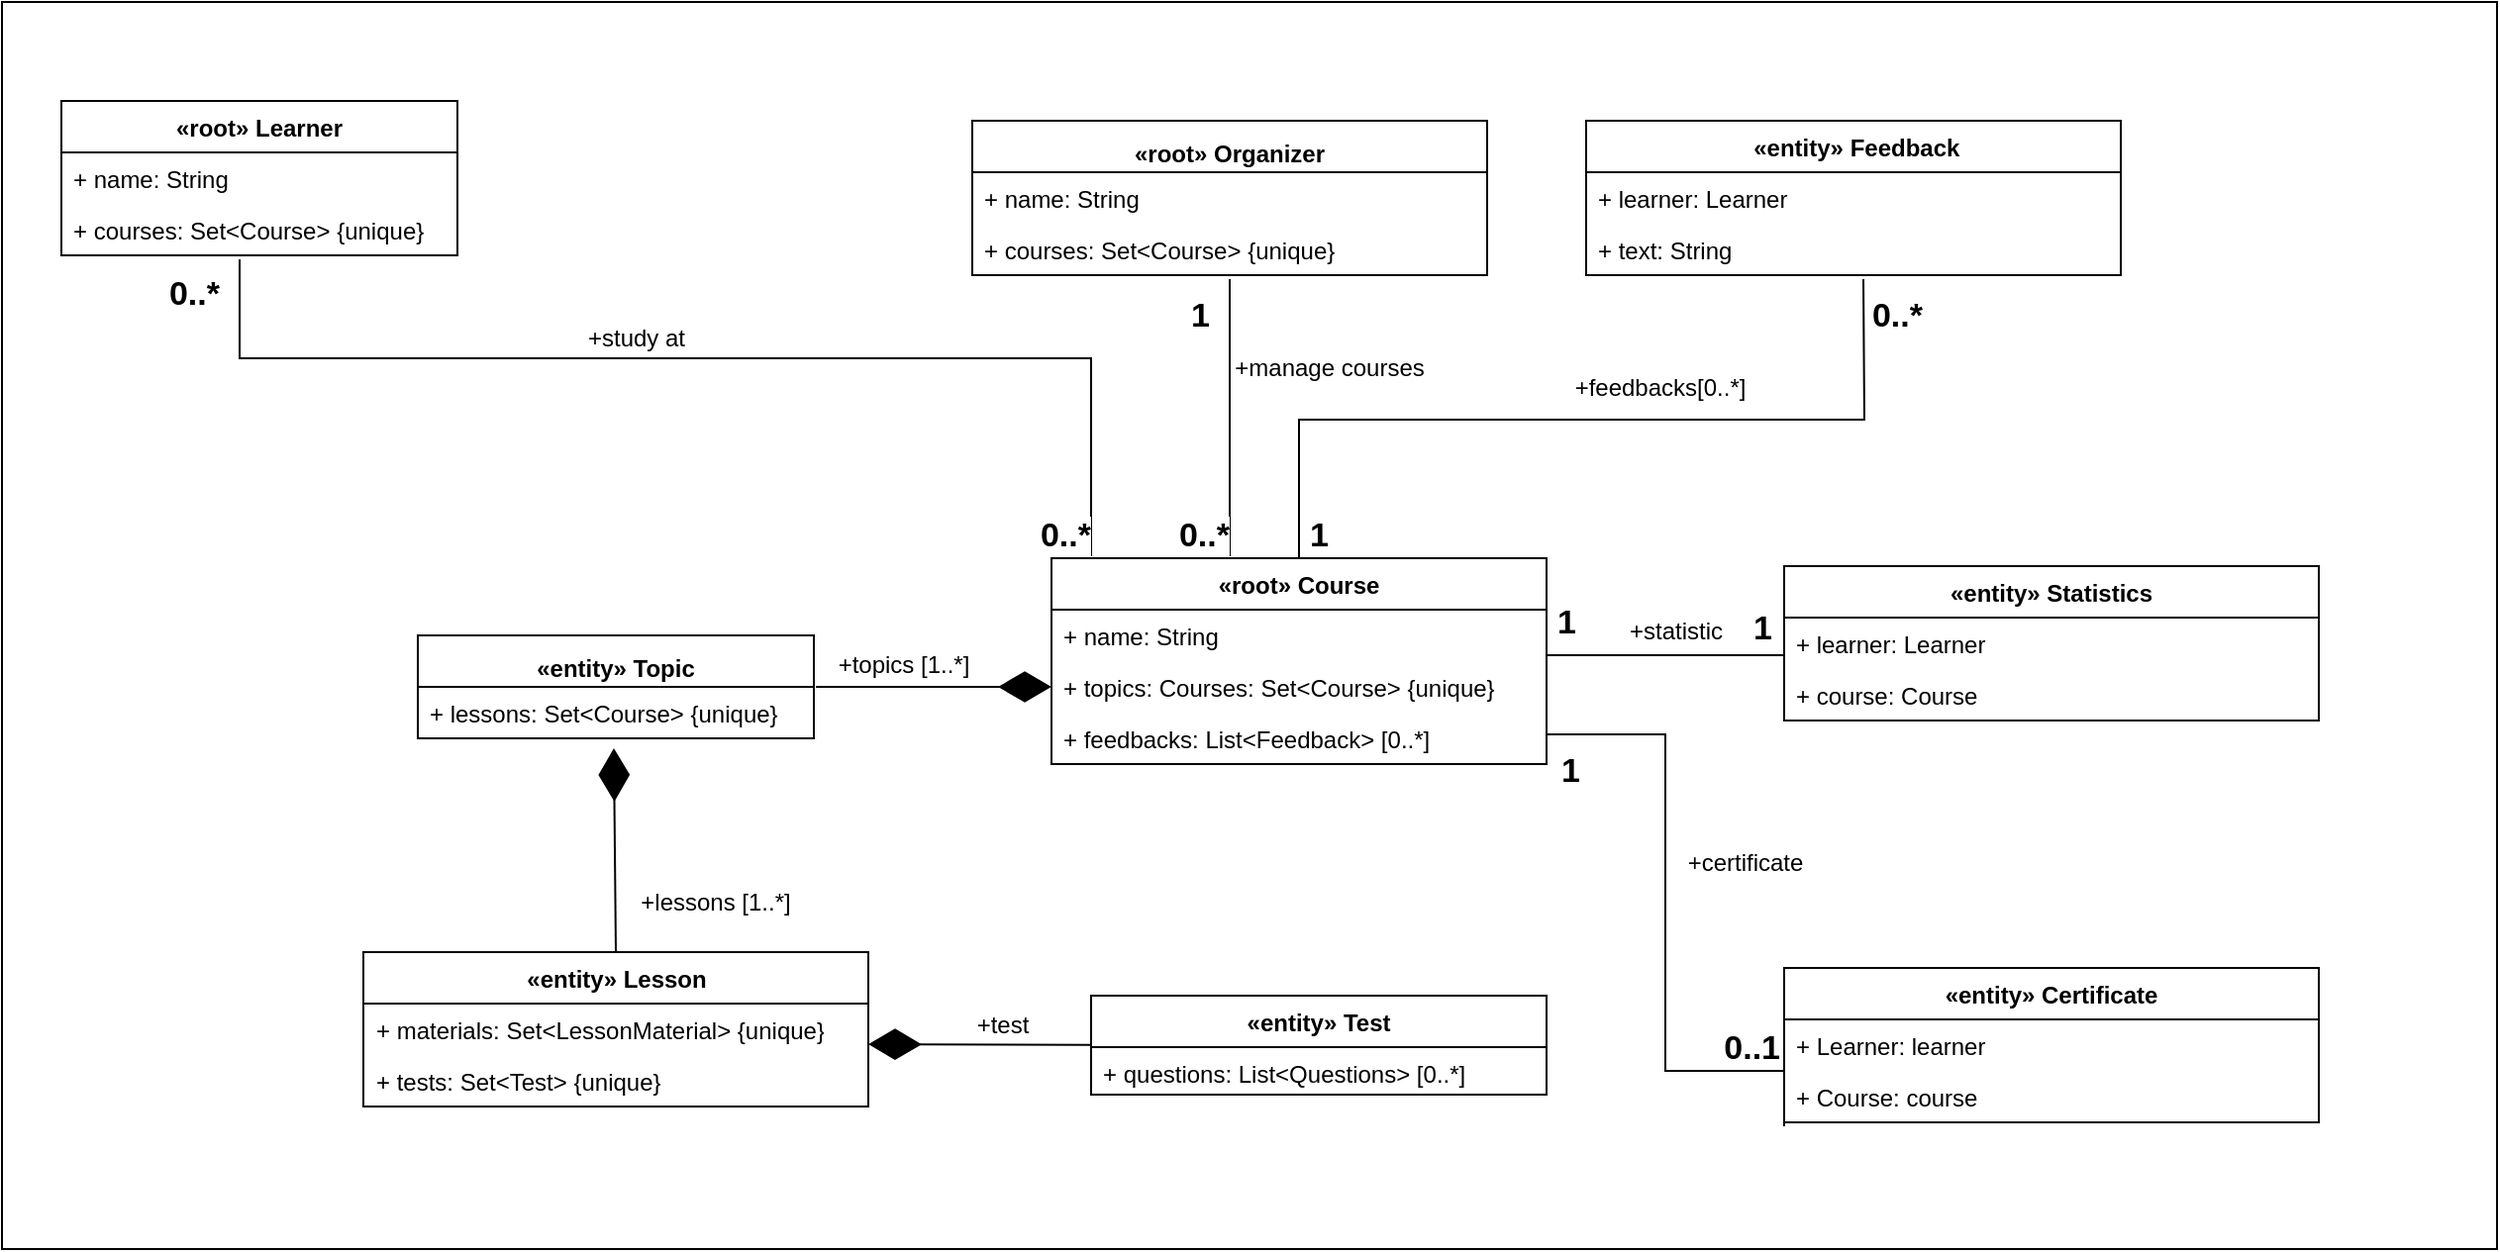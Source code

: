 <mxfile version="22.0.1" type="device">
  <diagram name="Page-1" id="_BAr91nf2BU1CdBqY8Vg">
    <mxGraphModel dx="1418" dy="828" grid="1" gridSize="10" guides="1" tooltips="1" connect="1" arrows="1" fold="1" page="1" pageScale="1" pageWidth="827" pageHeight="1169" math="0" shadow="0">
      <root>
        <mxCell id="0" />
        <mxCell id="1" parent="0" />
        <mxCell id="3fyeK6Al1ABFUcu7wLod-1" value="" style="rounded=0;whiteSpace=wrap;html=1;" vertex="1" parent="1">
          <mxGeometry x="30" y="80" width="1260" height="630" as="geometry" />
        </mxCell>
        <mxCell id="-QA-_m2Z5E1NNeN4uD1D-1" value="«root» Learner" style="swimlane;fontStyle=1;align=center;verticalAlign=top;childLayout=stackLayout;horizontal=1;startSize=26;horizontalStack=0;resizeParent=1;resizeParentMax=0;resizeLast=0;collapsible=1;marginBottom=0;whiteSpace=wrap;html=1;" parent="1" vertex="1">
          <mxGeometry x="60" y="130" width="200" height="78" as="geometry" />
        </mxCell>
        <mxCell id="-QA-_m2Z5E1NNeN4uD1D-2" value="+ name: String" style="text;strokeColor=none;fillColor=none;align=left;verticalAlign=top;spacingLeft=4;spacingRight=4;overflow=hidden;rotatable=0;points=[[0,0.5],[1,0.5]];portConstraint=eastwest;whiteSpace=wrap;html=1;" parent="-QA-_m2Z5E1NNeN4uD1D-1" vertex="1">
          <mxGeometry y="26" width="200" height="26" as="geometry" />
        </mxCell>
        <mxCell id="-QA-_m2Z5E1NNeN4uD1D-5" value="+&amp;nbsp;courses: Set&amp;lt;Course&amp;gt; {unique}" style="text;strokeColor=none;fillColor=none;align=left;verticalAlign=top;spacingLeft=4;spacingRight=4;overflow=hidden;rotatable=0;points=[[0,0.5],[1,0.5]];portConstraint=eastwest;whiteSpace=wrap;html=1;" parent="-QA-_m2Z5E1NNeN4uD1D-1" vertex="1">
          <mxGeometry y="52" width="200" height="26" as="geometry" />
        </mxCell>
        <mxCell id="-QA-_m2Z5E1NNeN4uD1D-9" value="&lt;table class=&quot;simple-table&quot; id=&quot;4be0993a-8cb2-40e5-bdfd-7f6b039907cc&quot;&gt;&lt;tbody&gt;&lt;tr id=&quot;e588f8d5-d057-4c99-b000-b41a2d156928&quot;&gt;&lt;td class=&quot;&quot; id=&quot;KpZ;&quot;&gt;«root» Organizer&lt;/td&gt;&lt;/tr&gt;&lt;/tbody&gt;&lt;/table&gt;" style="swimlane;fontStyle=1;align=center;verticalAlign=top;childLayout=stackLayout;horizontal=1;startSize=26;horizontalStack=0;resizeParent=1;resizeParentMax=0;resizeLast=0;collapsible=1;marginBottom=0;whiteSpace=wrap;html=1;" parent="1" vertex="1">
          <mxGeometry x="520" y="140" width="260" height="78" as="geometry" />
        </mxCell>
        <mxCell id="-QA-_m2Z5E1NNeN4uD1D-10" value="+ name: String" style="text;strokeColor=none;fillColor=none;align=left;verticalAlign=top;spacingLeft=4;spacingRight=4;overflow=hidden;rotatable=0;points=[[0,0.5],[1,0.5]];portConstraint=eastwest;whiteSpace=wrap;html=1;" parent="-QA-_m2Z5E1NNeN4uD1D-9" vertex="1">
          <mxGeometry y="26" width="260" height="26" as="geometry" />
        </mxCell>
        <mxCell id="-QA-_m2Z5E1NNeN4uD1D-11" value="+&amp;nbsp;courses: Set&amp;lt;Course&amp;gt; {unique} " style="text;strokeColor=none;fillColor=none;align=left;verticalAlign=top;spacingLeft=4;spacingRight=4;overflow=hidden;rotatable=0;points=[[0,0.5],[1,0.5]];portConstraint=eastwest;whiteSpace=wrap;html=1;" parent="-QA-_m2Z5E1NNeN4uD1D-9" vertex="1">
          <mxGeometry y="52" width="260" height="26" as="geometry" />
        </mxCell>
        <mxCell id="-QA-_m2Z5E1NNeN4uD1D-18" value="«root» Course" style="swimlane;fontStyle=1;align=center;verticalAlign=top;childLayout=stackLayout;horizontal=1;startSize=26;horizontalStack=0;resizeParent=1;resizeParentMax=0;resizeLast=0;collapsible=1;marginBottom=0;whiteSpace=wrap;html=1;" parent="1" vertex="1">
          <mxGeometry x="560" y="361" width="250" height="104" as="geometry" />
        </mxCell>
        <mxCell id="-QA-_m2Z5E1NNeN4uD1D-19" value="+ name: String" style="text;strokeColor=none;fillColor=none;align=left;verticalAlign=top;spacingLeft=4;spacingRight=4;overflow=hidden;rotatable=0;points=[[0,0.5],[1,0.5]];portConstraint=eastwest;whiteSpace=wrap;html=1;" parent="-QA-_m2Z5E1NNeN4uD1D-18" vertex="1">
          <mxGeometry y="26" width="250" height="26" as="geometry" />
        </mxCell>
        <mxCell id="-QA-_m2Z5E1NNeN4uD1D-22" value="+ topics: Сourses: Set&amp;lt;Course&amp;gt; {unique}" style="text;strokeColor=none;fillColor=none;align=left;verticalAlign=top;spacingLeft=4;spacingRight=4;overflow=hidden;rotatable=0;points=[[0,0.5],[1,0.5]];portConstraint=eastwest;whiteSpace=wrap;html=1;" parent="-QA-_m2Z5E1NNeN4uD1D-18" vertex="1">
          <mxGeometry y="52" width="250" height="26" as="geometry" />
        </mxCell>
        <mxCell id="-QA-_m2Z5E1NNeN4uD1D-23" value="+&amp;nbsp;feedbacks: List&amp;lt;Feedback&amp;gt; [0..*]" style="text;strokeColor=none;fillColor=none;align=left;verticalAlign=top;spacingLeft=4;spacingRight=4;overflow=hidden;rotatable=0;points=[[0,0.5],[1,0.5]];portConstraint=eastwest;whiteSpace=wrap;html=1;" parent="-QA-_m2Z5E1NNeN4uD1D-18" vertex="1">
          <mxGeometry y="78" width="250" height="26" as="geometry" />
        </mxCell>
        <mxCell id="-QA-_m2Z5E1NNeN4uD1D-24" value="&lt;table class=&quot;simple-table&quot; id=&quot;4be0993a-8cb2-40e5-bdfd-7f6b039907cc&quot;&gt;&lt;tbody&gt;&lt;tr id=&quot;23691669-71e0-4738-807a-c3c6f39562a6&quot;&gt;&lt;td class=&quot;&quot; id=&quot;KpZ;&quot;&gt;«entity» Topic&lt;/td&gt;&lt;/tr&gt;&lt;/tbody&gt;&lt;/table&gt;" style="swimlane;fontStyle=1;align=center;verticalAlign=top;childLayout=stackLayout;horizontal=1;startSize=26;horizontalStack=0;resizeParent=1;resizeParentMax=0;resizeLast=0;collapsible=1;marginBottom=0;whiteSpace=wrap;html=1;" parent="1" vertex="1">
          <mxGeometry x="240" y="400" width="200" height="52" as="geometry" />
        </mxCell>
        <mxCell id="-QA-_m2Z5E1NNeN4uD1D-25" value="+&amp;nbsp;lessons: Set&amp;lt;Course&amp;gt; {unique}" style="text;strokeColor=none;fillColor=none;align=left;verticalAlign=top;spacingLeft=4;spacingRight=4;overflow=hidden;rotatable=0;points=[[0,0.5],[1,0.5]];portConstraint=eastwest;whiteSpace=wrap;html=1;" parent="-QA-_m2Z5E1NNeN4uD1D-24" vertex="1">
          <mxGeometry y="26" width="200" height="26" as="geometry" />
        </mxCell>
        <mxCell id="-QA-_m2Z5E1NNeN4uD1D-28" value="«entity» Lesson" style="swimlane;fontStyle=1;align=center;verticalAlign=top;childLayout=stackLayout;horizontal=1;startSize=26;horizontalStack=0;resizeParent=1;resizeParentMax=0;resizeLast=0;collapsible=1;marginBottom=0;whiteSpace=wrap;html=1;" parent="1" vertex="1">
          <mxGeometry x="212.5" y="560" width="255" height="78" as="geometry" />
        </mxCell>
        <mxCell id="-QA-_m2Z5E1NNeN4uD1D-29" value="+&amp;nbsp;materials: Set&amp;lt;LessonMaterial&amp;gt; {unique}" style="text;strokeColor=none;fillColor=none;align=left;verticalAlign=top;spacingLeft=4;spacingRight=4;overflow=hidden;rotatable=0;points=[[0,0.5],[1,0.5]];portConstraint=eastwest;whiteSpace=wrap;html=1;" parent="-QA-_m2Z5E1NNeN4uD1D-28" vertex="1">
          <mxGeometry y="26" width="255" height="26" as="geometry" />
        </mxCell>
        <mxCell id="-QA-_m2Z5E1NNeN4uD1D-32" value="+&amp;nbsp;tests: Set&amp;lt;Test&amp;gt; {unique}" style="text;strokeColor=none;fillColor=none;align=left;verticalAlign=top;spacingLeft=4;spacingRight=4;overflow=hidden;rotatable=0;points=[[0,0.5],[1,0.5]];portConstraint=eastwest;whiteSpace=wrap;html=1;" parent="-QA-_m2Z5E1NNeN4uD1D-28" vertex="1">
          <mxGeometry y="52" width="255" height="26" as="geometry" />
        </mxCell>
        <mxCell id="-QA-_m2Z5E1NNeN4uD1D-33" value="&amp;nbsp;«entity» Feedback" style="swimlane;fontStyle=1;align=center;verticalAlign=top;childLayout=stackLayout;horizontal=1;startSize=26;horizontalStack=0;resizeParent=1;resizeParentMax=0;resizeLast=0;collapsible=1;marginBottom=0;whiteSpace=wrap;html=1;" parent="1" vertex="1">
          <mxGeometry x="830" y="140" width="270" height="78" as="geometry" />
        </mxCell>
        <mxCell id="-QA-_m2Z5E1NNeN4uD1D-34" value="+&amp;nbsp;learner: Learner" style="text;strokeColor=none;fillColor=none;align=left;verticalAlign=top;spacingLeft=4;spacingRight=4;overflow=hidden;rotatable=0;points=[[0,0.5],[1,0.5]];portConstraint=eastwest;whiteSpace=wrap;html=1;" parent="-QA-_m2Z5E1NNeN4uD1D-33" vertex="1">
          <mxGeometry y="26" width="270" height="26" as="geometry" />
        </mxCell>
        <mxCell id="-QA-_m2Z5E1NNeN4uD1D-35" value="+&amp;nbsp;text: String" style="text;strokeColor=none;fillColor=none;align=left;verticalAlign=top;spacingLeft=4;spacingRight=4;overflow=hidden;rotatable=0;points=[[0,0.5],[1,0.5]];portConstraint=eastwest;whiteSpace=wrap;html=1;" parent="-QA-_m2Z5E1NNeN4uD1D-33" vertex="1">
          <mxGeometry y="52" width="270" height="26" as="geometry" />
        </mxCell>
        <mxCell id="-QA-_m2Z5E1NNeN4uD1D-38" value="«entity» Test" style="swimlane;fontStyle=1;align=center;verticalAlign=top;childLayout=stackLayout;horizontal=1;startSize=26;horizontalStack=0;resizeParent=1;resizeParentMax=0;resizeLast=0;collapsible=1;marginBottom=0;whiteSpace=wrap;html=1;" parent="1" vertex="1">
          <mxGeometry x="580" y="582" width="230" height="50" as="geometry" />
        </mxCell>
        <mxCell id="-QA-_m2Z5E1NNeN4uD1D-39" value="+ questions: List&amp;lt;Questions&amp;gt; [0..*]" style="text;strokeColor=none;fillColor=none;align=left;verticalAlign=top;spacingLeft=4;spacingRight=4;overflow=hidden;rotatable=0;points=[[0,0.5],[1,0.5]];portConstraint=eastwest;whiteSpace=wrap;html=1;" parent="-QA-_m2Z5E1NNeN4uD1D-38" vertex="1">
          <mxGeometry y="26" width="230" height="24" as="geometry" />
        </mxCell>
        <mxCell id="-QA-_m2Z5E1NNeN4uD1D-43" value="«entity» Statistics" style="swimlane;fontStyle=1;align=center;verticalAlign=top;childLayout=stackLayout;horizontal=1;startSize=26;horizontalStack=0;resizeParent=1;resizeParentMax=0;resizeLast=0;collapsible=1;marginBottom=0;whiteSpace=wrap;html=1;" parent="1" vertex="1">
          <mxGeometry x="930" y="365" width="270" height="78" as="geometry" />
        </mxCell>
        <mxCell id="-QA-_m2Z5E1NNeN4uD1D-44" value="+ learner: Learner" style="text;strokeColor=none;fillColor=none;align=left;verticalAlign=top;spacingLeft=4;spacingRight=4;overflow=hidden;rotatable=0;points=[[0,0.5],[1,0.5]];portConstraint=eastwest;whiteSpace=wrap;html=1;" parent="-QA-_m2Z5E1NNeN4uD1D-43" vertex="1">
          <mxGeometry y="26" width="270" height="26" as="geometry" />
        </mxCell>
        <mxCell id="-QA-_m2Z5E1NNeN4uD1D-51" value="+ course: Course" style="text;strokeColor=none;fillColor=none;align=left;verticalAlign=top;spacingLeft=4;spacingRight=4;overflow=hidden;rotatable=0;points=[[0,0.5],[1,0.5]];portConstraint=eastwest;whiteSpace=wrap;html=1;" parent="-QA-_m2Z5E1NNeN4uD1D-43" vertex="1">
          <mxGeometry y="52" width="270" height="26" as="geometry" />
        </mxCell>
        <mxCell id="-QA-_m2Z5E1NNeN4uD1D-52" value="«entity» Certificate" style="swimlane;fontStyle=1;align=center;verticalAlign=top;childLayout=stackLayout;horizontal=1;startSize=26;horizontalStack=0;resizeParent=1;resizeParentMax=0;resizeLast=0;collapsible=1;marginBottom=0;whiteSpace=wrap;html=1;" parent="1" vertex="1">
          <mxGeometry x="930" y="568" width="270" height="78" as="geometry" />
        </mxCell>
        <mxCell id="-QA-_m2Z5E1NNeN4uD1D-53" value="+ Learner: learner" style="text;strokeColor=none;fillColor=none;align=left;verticalAlign=top;spacingLeft=4;spacingRight=4;overflow=hidden;rotatable=0;points=[[0,0.5],[1,0.5]];portConstraint=eastwest;whiteSpace=wrap;html=1;" parent="-QA-_m2Z5E1NNeN4uD1D-52" vertex="1">
          <mxGeometry y="26" width="270" height="26" as="geometry" />
        </mxCell>
        <mxCell id="-QA-_m2Z5E1NNeN4uD1D-56" value="+ Course: course" style="text;strokeColor=none;fillColor=none;align=left;verticalAlign=top;spacingLeft=4;spacingRight=4;overflow=hidden;rotatable=0;points=[[0,0.5],[1,0.5]];portConstraint=eastwest;whiteSpace=wrap;html=1;" parent="-QA-_m2Z5E1NNeN4uD1D-52" vertex="1">
          <mxGeometry y="52" width="270" height="26" as="geometry" />
        </mxCell>
        <mxCell id="-QA-_m2Z5E1NNeN4uD1D-59" value="" style="endArrow=none;html=1;edgeStyle=orthogonalEdgeStyle;rounded=0;exitX=0.45;exitY=1.077;exitDx=0;exitDy=0;exitPerimeter=0;" parent="1" source="-QA-_m2Z5E1NNeN4uD1D-5" edge="1">
          <mxGeometry relative="1" as="geometry">
            <mxPoint x="150" y="220" as="sourcePoint" />
            <mxPoint x="580" y="360" as="targetPoint" />
            <Array as="points">
              <mxPoint x="150" y="260" />
              <mxPoint x="580" y="260" />
            </Array>
          </mxGeometry>
        </mxCell>
        <mxCell id="-QA-_m2Z5E1NNeN4uD1D-61" value="&lt;font style=&quot;font-size: 17px;&quot;&gt;0..*&lt;/font&gt;" style="edgeLabel;resizable=0;html=1;align=right;verticalAlign=bottom;fontStyle=1" parent="-QA-_m2Z5E1NNeN4uD1D-59" connectable="0" vertex="1">
          <mxGeometry x="1" relative="1" as="geometry">
            <mxPoint y="1" as="offset" />
          </mxGeometry>
        </mxCell>
        <mxCell id="-QA-_m2Z5E1NNeN4uD1D-62" value="&lt;font style=&quot;font-size: 17px;&quot;&gt;0..*&lt;/font&gt;" style="edgeLabel;resizable=0;html=1;align=right;verticalAlign=bottom;fontStyle=1" parent="1" connectable="0" vertex="1">
          <mxGeometry x="140.0" y="239.996" as="geometry" />
        </mxCell>
        <mxCell id="-QA-_m2Z5E1NNeN4uD1D-65" value="" style="endArrow=none;html=1;edgeStyle=orthogonalEdgeStyle;rounded=0;" parent="1" edge="1">
          <mxGeometry relative="1" as="geometry">
            <mxPoint x="650" y="220" as="sourcePoint" />
            <mxPoint x="650" y="360" as="targetPoint" />
            <Array as="points">
              <mxPoint x="650" y="220" />
            </Array>
          </mxGeometry>
        </mxCell>
        <mxCell id="-QA-_m2Z5E1NNeN4uD1D-66" value="&lt;font style=&quot;font-size: 17px;&quot;&gt;0..*&lt;/font&gt;" style="edgeLabel;resizable=0;html=1;align=right;verticalAlign=bottom;fontStyle=1" parent="-QA-_m2Z5E1NNeN4uD1D-65" connectable="0" vertex="1">
          <mxGeometry x="1" relative="1" as="geometry">
            <mxPoint y="1" as="offset" />
          </mxGeometry>
        </mxCell>
        <mxCell id="-QA-_m2Z5E1NNeN4uD1D-74" value="" style="endArrow=none;html=1;edgeStyle=orthogonalEdgeStyle;rounded=0;exitX=0.5;exitY=0;exitDx=0;exitDy=0;" parent="1" source="-QA-_m2Z5E1NNeN4uD1D-18" edge="1">
          <mxGeometry relative="1" as="geometry">
            <mxPoint x="730" y="320" as="sourcePoint" />
            <mxPoint x="970" y="220" as="targetPoint" />
          </mxGeometry>
        </mxCell>
        <mxCell id="-QA-_m2Z5E1NNeN4uD1D-77" value="&lt;font style=&quot;font-size: 17px;&quot;&gt;0..1&lt;/font&gt;" style="edgeLabel;resizable=0;html=1;align=right;verticalAlign=bottom;fontStyle=1" parent="1" connectable="0" vertex="1">
          <mxGeometry x="950.0" y="709.996" as="geometry">
            <mxPoint x="-22" y="-89" as="offset" />
          </mxGeometry>
        </mxCell>
        <mxCell id="-QA-_m2Z5E1NNeN4uD1D-78" value="&lt;font style=&quot;font-size: 17px;&quot;&gt;0..*&lt;/font&gt;" style="edgeLabel;resizable=0;html=1;align=right;verticalAlign=bottom;fontStyle=1" parent="1" connectable="0" vertex="1">
          <mxGeometry x="1000" y="250" as="geometry" />
        </mxCell>
        <mxCell id="sJjAoyrnurzyOcNZZube-1" value="" style="endArrow=none;html=1;edgeStyle=orthogonalEdgeStyle;rounded=0;exitX=1;exitY=0.5;exitDx=0;exitDy=0;entryX=0;entryY=1.077;entryDx=0;entryDy=0;entryPerimeter=0;" parent="1" source="-QA-_m2Z5E1NNeN4uD1D-22" target="-QA-_m2Z5E1NNeN4uD1D-56" edge="1">
          <mxGeometry relative="1" as="geometry">
            <mxPoint x="810" y="630" as="sourcePoint" />
            <mxPoint x="920" y="630" as="targetPoint" />
            <Array as="points">
              <mxPoint x="810" y="450" />
              <mxPoint x="870" y="450" />
              <mxPoint x="870" y="620" />
              <mxPoint x="930" y="620" />
            </Array>
          </mxGeometry>
        </mxCell>
        <mxCell id="sJjAoyrnurzyOcNZZube-5" value="&lt;font style=&quot;font-size: 17px;&quot;&gt;1&lt;/font&gt;" style="edgeLabel;resizable=0;html=1;align=right;verticalAlign=bottom;fontStyle=1" parent="1" connectable="0" vertex="1">
          <mxGeometry x="827" y="480" as="geometry" />
        </mxCell>
        <mxCell id="sJjAoyrnurzyOcNZZube-6" value="" style="endArrow=none;html=1;edgeStyle=orthogonalEdgeStyle;rounded=0;" parent="1" edge="1">
          <mxGeometry relative="1" as="geometry">
            <mxPoint x="810" y="420" as="sourcePoint" />
            <mxPoint x="930" y="420" as="targetPoint" />
            <Array as="points">
              <mxPoint x="810" y="410" />
              <mxPoint x="930" y="410" />
            </Array>
          </mxGeometry>
        </mxCell>
        <mxCell id="sJjAoyrnurzyOcNZZube-9" value="&lt;font style=&quot;font-size: 17px;&quot;&gt;1&lt;/font&gt;" style="edgeLabel;resizable=0;html=1;align=right;verticalAlign=bottom;fontStyle=1" parent="1" connectable="0" vertex="1">
          <mxGeometry x="820" y="413" as="geometry">
            <mxPoint x="5" y="-8" as="offset" />
          </mxGeometry>
        </mxCell>
        <mxCell id="sJjAoyrnurzyOcNZZube-10" value="&lt;font style=&quot;font-size: 17px;&quot;&gt;1&lt;/font&gt;" style="edgeLabel;resizable=0;html=1;align=right;verticalAlign=bottom;fontStyle=1" parent="1" connectable="0" vertex="1">
          <mxGeometry x="920" y="413" as="geometry">
            <mxPoint x="4" y="-5" as="offset" />
          </mxGeometry>
        </mxCell>
        <mxCell id="sJjAoyrnurzyOcNZZube-11" value="&lt;font style=&quot;font-size: 17px;&quot;&gt;1&lt;/font&gt;" style="edgeLabel;resizable=0;html=1;align=right;verticalAlign=bottom;fontStyle=1" parent="1" connectable="0" vertex="1">
          <mxGeometry x="700" y="361" as="geometry" />
        </mxCell>
        <mxCell id="sJjAoyrnurzyOcNZZube-12" value="&lt;font style=&quot;font-size: 17px;&quot;&gt;1&lt;/font&gt;" style="edgeLabel;resizable=0;html=1;align=right;verticalAlign=bottom;fontStyle=1" parent="1" connectable="0" vertex="1">
          <mxGeometry x="640" y="250" as="geometry" />
        </mxCell>
        <mxCell id="sJjAoyrnurzyOcNZZube-13" value="" style="endArrow=diamondThin;endFill=1;endSize=24;html=1;rounded=0;" parent="1" edge="1">
          <mxGeometry width="160" relative="1" as="geometry">
            <mxPoint x="580" y="606.92" as="sourcePoint" />
            <mxPoint x="467.5" y="606.5" as="targetPoint" />
          </mxGeometry>
        </mxCell>
        <mxCell id="sJjAoyrnurzyOcNZZube-15" value="" style="endArrow=diamondThin;endFill=1;endSize=24;html=1;rounded=0;entryX=0.495;entryY=1.192;entryDx=0;entryDy=0;entryPerimeter=0;" parent="1" target="-QA-_m2Z5E1NNeN4uD1D-25" edge="1">
          <mxGeometry width="160" relative="1" as="geometry">
            <mxPoint x="340" y="560" as="sourcePoint" />
            <mxPoint x="340" y="460" as="targetPoint" />
          </mxGeometry>
        </mxCell>
        <mxCell id="sJjAoyrnurzyOcNZZube-14" value="" style="endArrow=diamondThin;endFill=1;endSize=24;html=1;rounded=0;entryX=0;entryY=0.5;entryDx=0;entryDy=0;" parent="1" target="-QA-_m2Z5E1NNeN4uD1D-22" edge="1">
          <mxGeometry width="160" relative="1" as="geometry">
            <mxPoint x="441" y="426" as="sourcePoint" />
            <mxPoint x="560" y="450" as="targetPoint" />
          </mxGeometry>
        </mxCell>
        <mxCell id="P-heUZ1CWl4BYyPMROG9-3" value="+test" style="text;html=1;align=center;verticalAlign=middle;resizable=0;points=[];autosize=1;strokeColor=none;fillColor=none;" parent="1" vertex="1">
          <mxGeometry x="510" y="582" width="50" height="30" as="geometry" />
        </mxCell>
        <mxCell id="P-heUZ1CWl4BYyPMROG9-4" value="+lessons [1..*]" style="text;html=1;align=center;verticalAlign=middle;resizable=0;points=[];autosize=1;strokeColor=none;fillColor=none;" parent="1" vertex="1">
          <mxGeometry x="340" y="520" width="100" height="30" as="geometry" />
        </mxCell>
        <mxCell id="P-heUZ1CWl4BYyPMROG9-5" value="+topics [1..*]" style="text;html=1;align=center;verticalAlign=middle;resizable=0;points=[];autosize=1;strokeColor=none;fillColor=none;" parent="1" vertex="1">
          <mxGeometry x="440" y="400" width="90" height="30" as="geometry" />
        </mxCell>
        <mxCell id="P-heUZ1CWl4BYyPMROG9-6" value="+statistic" style="text;html=1;align=center;verticalAlign=middle;resizable=0;points=[];autosize=1;strokeColor=none;fillColor=none;" parent="1" vertex="1">
          <mxGeometry x="840" y="383" width="70" height="30" as="geometry" />
        </mxCell>
        <mxCell id="P-heUZ1CWl4BYyPMROG9-8" value="+feedbacks[0..*]" style="text;html=1;align=center;verticalAlign=middle;resizable=0;points=[];autosize=1;strokeColor=none;fillColor=none;" parent="1" vertex="1">
          <mxGeometry x="812" y="260" width="110" height="30" as="geometry" />
        </mxCell>
        <mxCell id="P-heUZ1CWl4BYyPMROG9-10" value="+manage courses" style="text;html=1;align=center;verticalAlign=middle;resizable=0;points=[];autosize=1;strokeColor=none;fillColor=none;" parent="1" vertex="1">
          <mxGeometry x="640" y="250" width="120" height="30" as="geometry" />
        </mxCell>
        <mxCell id="P-heUZ1CWl4BYyPMROG9-11" value="+study at" style="text;html=1;align=center;verticalAlign=middle;resizable=0;points=[];autosize=1;strokeColor=none;fillColor=none;" parent="1" vertex="1">
          <mxGeometry x="315" y="235" width="70" height="30" as="geometry" />
        </mxCell>
        <mxCell id="P-heUZ1CWl4BYyPMROG9-12" value="+certificate" style="text;html=1;align=center;verticalAlign=middle;resizable=0;points=[];autosize=1;strokeColor=none;fillColor=none;" parent="1" vertex="1">
          <mxGeometry x="870" y="500" width="80" height="30" as="geometry" />
        </mxCell>
      </root>
    </mxGraphModel>
  </diagram>
</mxfile>

